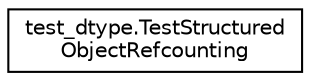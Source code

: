 digraph "Graphical Class Hierarchy"
{
 // LATEX_PDF_SIZE
  edge [fontname="Helvetica",fontsize="10",labelfontname="Helvetica",labelfontsize="10"];
  node [fontname="Helvetica",fontsize="10",shape=record];
  rankdir="LR";
  Node0 [label="test_dtype.TestStructured\lObjectRefcounting",height=0.2,width=0.4,color="black", fillcolor="white", style="filled",URL="$classtest__dtype_1_1TestStructuredObjectRefcounting.html",tooltip=" "];
}
